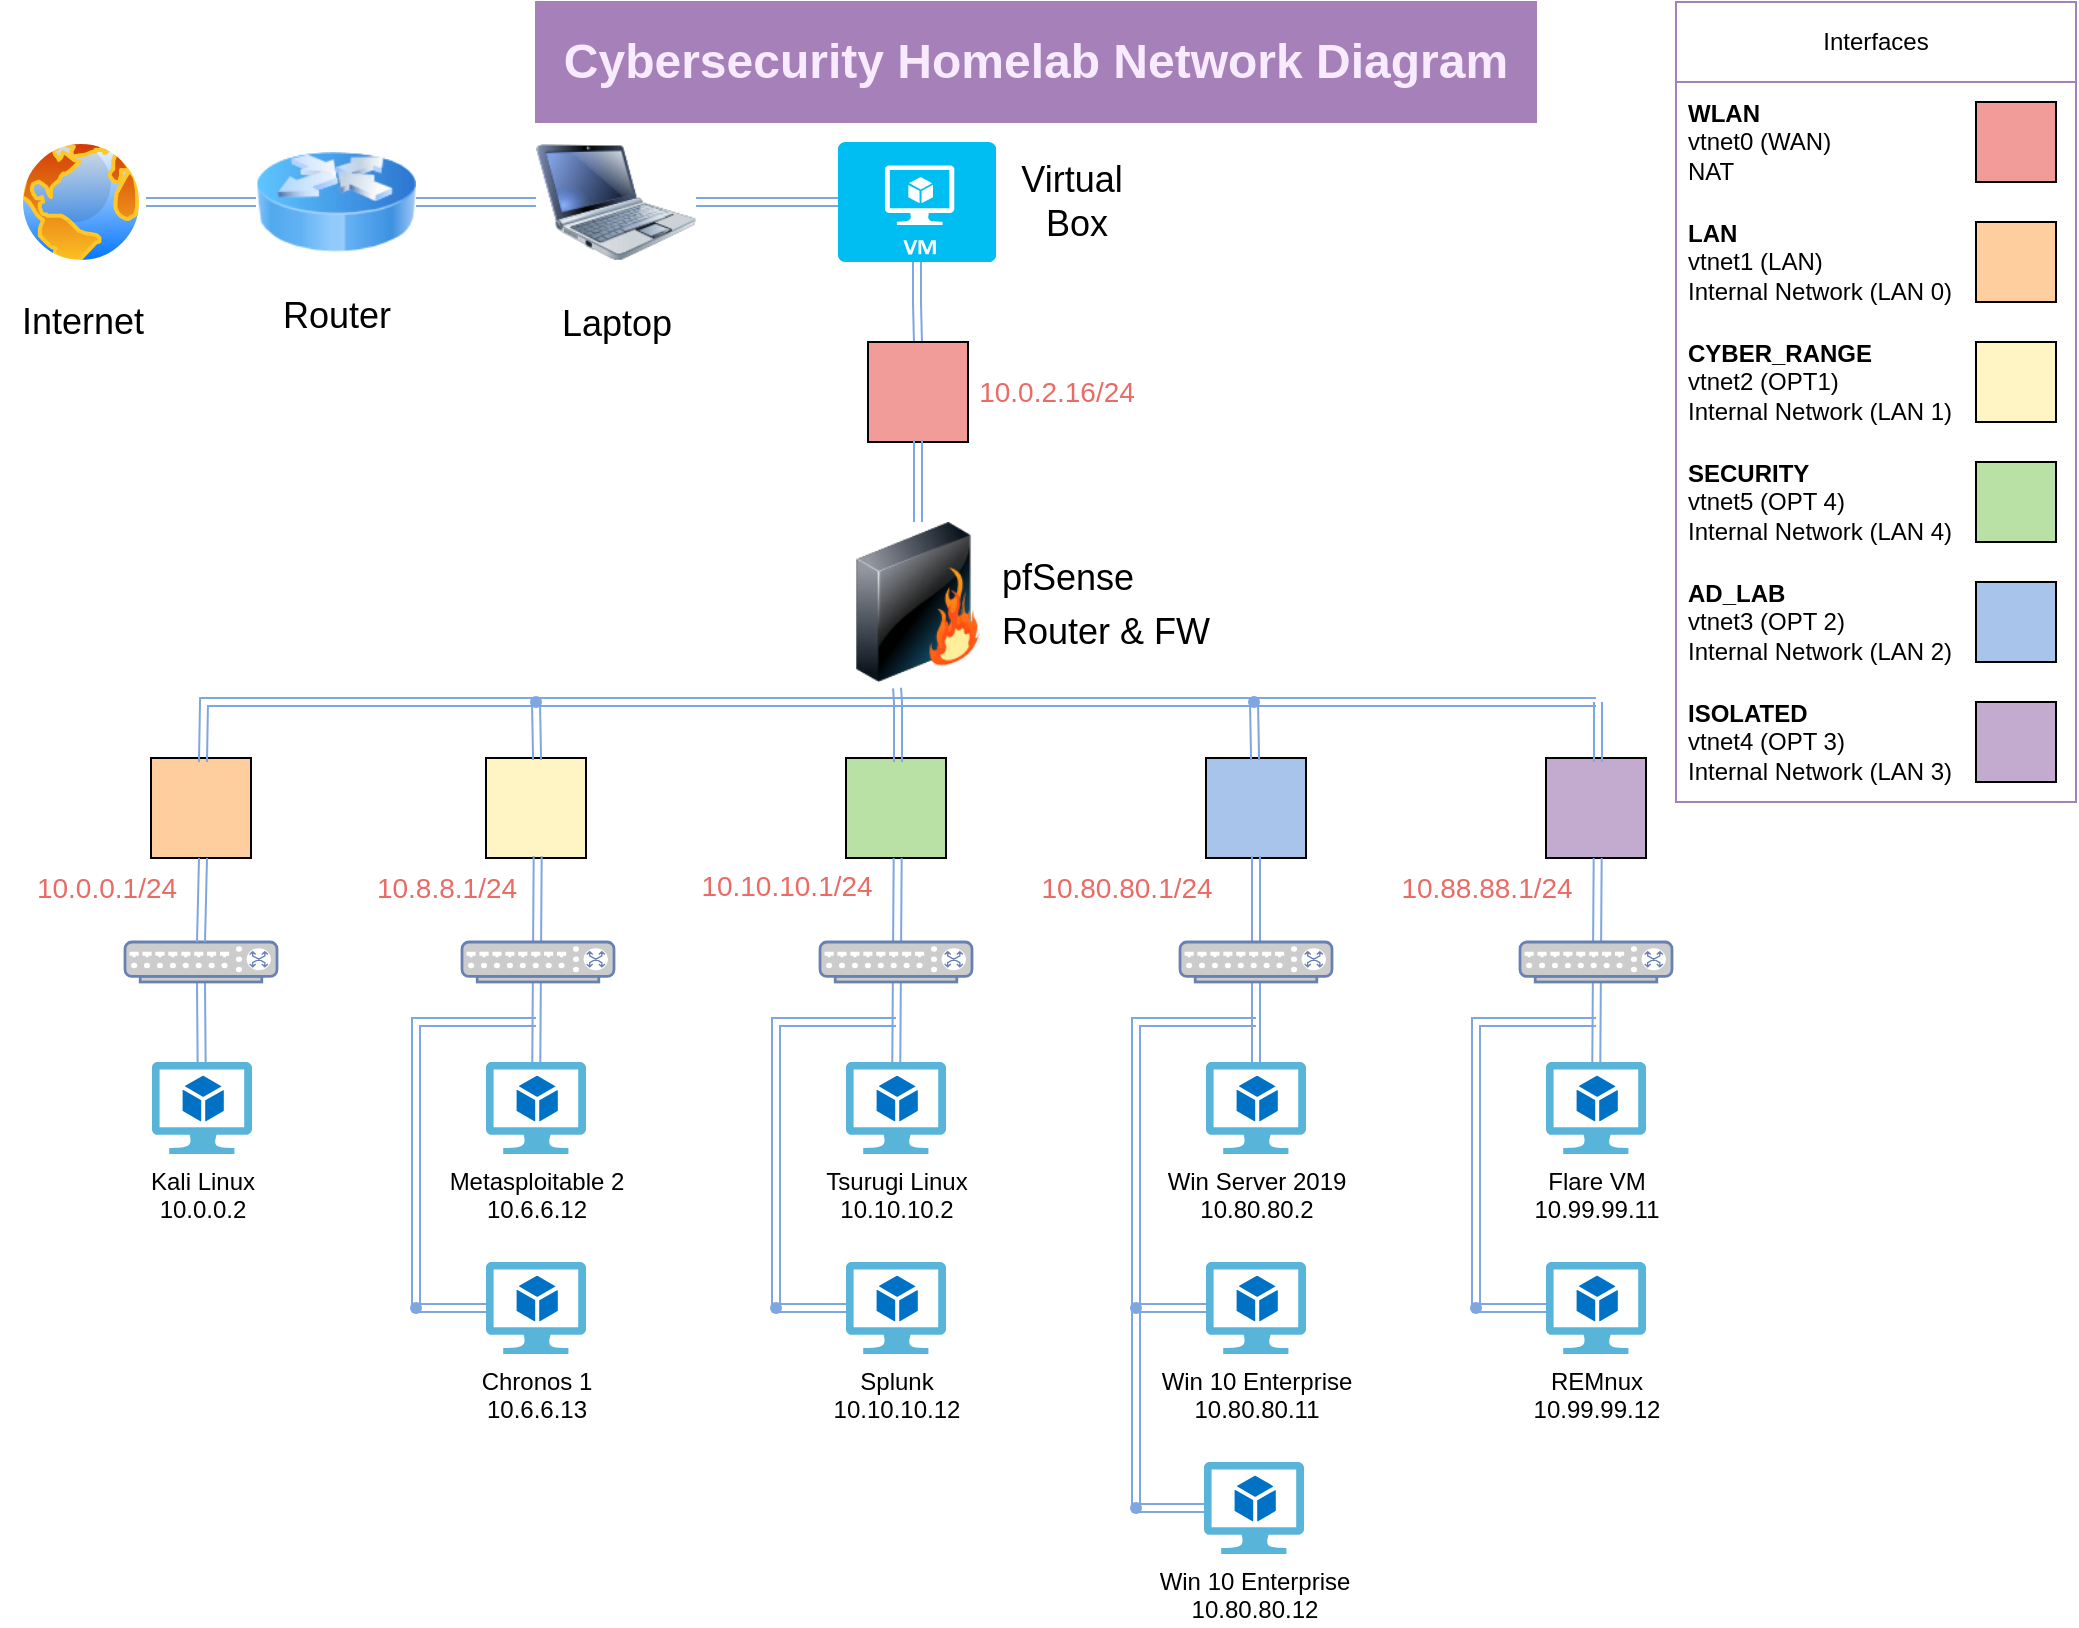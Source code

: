 <mxfile version="24.7.6">
  <diagram name="Page-1" id="55a83fd1-7818-8e21-69c5-c3457e3827bb">
    <mxGraphModel dx="1911" dy="888" grid="1" gridSize="10" guides="1" tooltips="1" connect="1" arrows="1" fold="1" page="1" pageScale="1" pageWidth="1100" pageHeight="850" background="none" math="0" shadow="0">
      <root>
        <mxCell id="0" />
        <mxCell id="1" parent="0" />
        <mxCell id="69ecfefc5c41e42c-3" value="&lt;font style=&quot;font-size: 18px;&quot;&gt;pfSense&lt;/font&gt;&lt;div&gt;&lt;font style=&quot;font-size: 18px;&quot;&gt;Router &amp;amp; FW&lt;/font&gt;&lt;/div&gt;" style="image;html=1;labelBackgroundColor=#ffffff;image=img/lib/clip_art/networking/Firewall_128x128.png;rounded=1;shadow=0;comic=0;strokeWidth=2;fontSize=22;labelPosition=right;verticalLabelPosition=middle;align=left;verticalAlign=middle;" parent="1" vertex="1">
          <mxGeometry x="451" y="270" width="80" height="80" as="geometry" />
        </mxCell>
        <mxCell id="FnHoCbj98JzVe04_ML1R-9" value="" style="edgeStyle=orthogonalEdgeStyle;rounded=0;orthogonalLoop=1;jettySize=auto;html=1;strokeColor=#7EA6E0;shape=link;" edge="1" parent="1" source="69ecfefc5c41e42c-9" target="FnHoCbj98JzVe04_ML1R-3">
          <mxGeometry relative="1" as="geometry" />
        </mxCell>
        <mxCell id="69ecfefc5c41e42c-9" value="&lt;font style=&quot;font-size: 18px;&quot;&gt;Laptop&lt;/font&gt;" style="image;html=1;labelBackgroundColor=#ffffff;image=img/lib/clip_art/computers/Netbook_128x128.png;rounded=1;shadow=0;comic=0;strokeColor=#000000;strokeWidth=2;fillColor=#FFFFFF;fontSize=22;fontColor=#000000;" parent="1" vertex="1">
          <mxGeometry x="300" y="70" width="80" height="80" as="geometry" />
        </mxCell>
        <mxCell id="FnHoCbj98JzVe04_ML1R-102" value="" style="edgeStyle=orthogonalEdgeStyle;shape=link;rounded=0;orthogonalLoop=1;jettySize=auto;html=1;strokeColor=#7EA6E0;" edge="1" parent="1" source="FnHoCbj98JzVe04_ML1R-3" target="FnHoCbj98JzVe04_ML1R-31">
          <mxGeometry relative="1" as="geometry" />
        </mxCell>
        <mxCell id="FnHoCbj98JzVe04_ML1R-3" value="&lt;p&gt;&lt;br&gt;&lt;/p&gt;" style="verticalLabelPosition=bottom;html=1;verticalAlign=top;align=center;strokeColor=none;fillColor=#00BEF2;shape=mxgraph.azure.virtual_machine;" vertex="1" parent="1">
          <mxGeometry x="451" y="80" width="79" height="60" as="geometry" />
        </mxCell>
        <mxCell id="FnHoCbj98JzVe04_ML1R-15" value="&lt;font style=&quot;font-size: 18px;&quot;&gt;Virtual&amp;nbsp;&lt;/font&gt;&lt;div&gt;&lt;font style=&quot;font-size: 18px;&quot;&gt;Box&lt;/font&gt;&lt;/div&gt;" style="text;html=1;align=center;verticalAlign=middle;resizable=0;points=[];autosize=1;strokeColor=none;fillColor=none;" vertex="1" parent="1">
          <mxGeometry x="530" y="80" width="80" height="60" as="geometry" />
        </mxCell>
        <mxCell id="FnHoCbj98JzVe04_ML1R-20" value="&lt;font style=&quot;font-size: 14px;&quot; color=&quot;#ea6b66&quot;&gt;10.0.2.16/24&lt;/font&gt;" style="text;html=1;align=center;verticalAlign=middle;resizable=0;points=[];autosize=1;strokeColor=none;fillColor=none;" vertex="1" parent="1">
          <mxGeometry x="510" y="190" width="100" height="30" as="geometry" />
        </mxCell>
        <mxCell id="FnHoCbj98JzVe04_ML1R-100" value="" style="edgeStyle=orthogonalEdgeStyle;shape=link;rounded=0;orthogonalLoop=1;jettySize=auto;html=1;strokeColor=#7EA6E0;" edge="1" parent="1" source="FnHoCbj98JzVe04_ML1R-22" target="FnHoCbj98JzVe04_ML1R-29">
          <mxGeometry relative="1" as="geometry" />
        </mxCell>
        <mxCell id="FnHoCbj98JzVe04_ML1R-22" value="" style="image;aspect=fixed;perimeter=ellipsePerimeter;html=1;align=center;shadow=0;dashed=0;spacingTop=3;image=img/lib/active_directory/internet_globe.svg;" vertex="1" parent="1">
          <mxGeometry x="40" y="77.5" width="65" height="65" as="geometry" />
        </mxCell>
        <mxCell id="FnHoCbj98JzVe04_ML1R-28" value="&lt;font style=&quot;font-size: 18px;&quot;&gt;Internet&lt;/font&gt;" style="text;html=1;align=center;verticalAlign=middle;resizable=0;points=[];autosize=1;strokeColor=none;fillColor=none;" vertex="1" parent="1">
          <mxGeometry x="32.5" y="150" width="80" height="40" as="geometry" />
        </mxCell>
        <mxCell id="FnHoCbj98JzVe04_ML1R-101" value="" style="edgeStyle=orthogonalEdgeStyle;shape=link;rounded=0;orthogonalLoop=1;jettySize=auto;html=1;strokeColor=#7EA6E0;" edge="1" parent="1" source="FnHoCbj98JzVe04_ML1R-29" target="69ecfefc5c41e42c-9">
          <mxGeometry relative="1" as="geometry" />
        </mxCell>
        <mxCell id="FnHoCbj98JzVe04_ML1R-29" value="&lt;font style=&quot;font-size: 18px;&quot;&gt;Router&lt;/font&gt;" style="image;html=1;image=img/lib/clip_art/networking/Router_Icon_128x128.png" vertex="1" parent="1">
          <mxGeometry x="160" y="70" width="80" height="80" as="geometry" />
        </mxCell>
        <mxCell id="FnHoCbj98JzVe04_ML1R-30" value="" style="whiteSpace=wrap;html=1;aspect=fixed;fillColor=#F19C99;" vertex="1" parent="1">
          <mxGeometry x="466" y="180" width="50" height="50" as="geometry" />
        </mxCell>
        <mxCell id="FnHoCbj98JzVe04_ML1R-103" value="" style="edgeStyle=orthogonalEdgeStyle;shape=link;rounded=0;orthogonalLoop=1;jettySize=auto;html=1;strokeColor=#7EA6E0;" edge="1" parent="1" source="FnHoCbj98JzVe04_ML1R-31" target="69ecfefc5c41e42c-3">
          <mxGeometry relative="1" as="geometry" />
        </mxCell>
        <mxCell id="FnHoCbj98JzVe04_ML1R-31" value="" style="shape=image;html=1;verticalAlign=top;verticalLabelPosition=bottom;labelBackgroundColor=#ffffff;imageAspect=0;aspect=fixed;image=https://cdn1.iconfinder.com/data/icons/bootstrap-vol-2/16/ethernet-128.png" vertex="1" parent="1">
          <mxGeometry x="467" y="181" width="48" height="48" as="geometry" />
        </mxCell>
        <mxCell id="FnHoCbj98JzVe04_ML1R-32" value="&lt;font style=&quot;font-size: 14px;&quot; color=&quot;#ea6b66&quot;&gt;10.0.0.1/24&lt;/font&gt;" style="text;html=1;align=center;verticalAlign=middle;resizable=0;points=[];autosize=1;strokeColor=none;fillColor=none;" vertex="1" parent="1">
          <mxGeometry x="40" y="438" width="90" height="30" as="geometry" />
        </mxCell>
        <mxCell id="FnHoCbj98JzVe04_ML1R-33" value="" style="whiteSpace=wrap;html=1;aspect=fixed;fillColor=#F19C99;" vertex="1" parent="1">
          <mxGeometry x="1020" y="60" width="40" height="40" as="geometry" />
        </mxCell>
        <mxCell id="FnHoCbj98JzVe04_ML1R-35" value="&lt;font style=&quot;font-size: 14px;&quot; color=&quot;#ea6b66&quot;&gt;10.8.8.1/24&lt;/font&gt;" style="text;html=1;align=center;verticalAlign=middle;resizable=0;points=[];autosize=1;strokeColor=none;fillColor=none;" vertex="1" parent="1">
          <mxGeometry x="210" y="438" width="90" height="30" as="geometry" />
        </mxCell>
        <mxCell id="FnHoCbj98JzVe04_ML1R-38" value="" style="whiteSpace=wrap;html=1;aspect=fixed;fillColor=#FFCE9F;" vertex="1" parent="1">
          <mxGeometry x="1020" y="120" width="40" height="40" as="geometry" />
        </mxCell>
        <mxCell id="FnHoCbj98JzVe04_ML1R-39" value="" style="whiteSpace=wrap;html=1;aspect=fixed;fillColor=#B9E0A5;" vertex="1" parent="1">
          <mxGeometry x="1020" y="240" width="40" height="40" as="geometry" />
        </mxCell>
        <mxCell id="FnHoCbj98JzVe04_ML1R-40" value="" style="whiteSpace=wrap;html=1;aspect=fixed;fillColor=#A9C4EB;" vertex="1" parent="1">
          <mxGeometry x="1020" y="300" width="40" height="40" as="geometry" />
        </mxCell>
        <mxCell id="FnHoCbj98JzVe04_ML1R-41" value="" style="whiteSpace=wrap;html=1;aspect=fixed;fillColor=#FFF4C3;" vertex="1" parent="1">
          <mxGeometry x="1020" y="180" width="40" height="40" as="geometry" />
        </mxCell>
        <mxCell id="FnHoCbj98JzVe04_ML1R-57" value="" style="whiteSpace=wrap;html=1;aspect=fixed;fillColor=#FFCE9F;" vertex="1" parent="1">
          <mxGeometry x="107.5" y="388" width="50" height="50" as="geometry" />
        </mxCell>
        <mxCell id="FnHoCbj98JzVe04_ML1R-111" style="edgeStyle=none;shape=link;rounded=0;orthogonalLoop=1;jettySize=auto;html=1;exitX=0.5;exitY=0;exitDx=0;exitDy=0;strokeColor=#7EA6E0;" edge="1" parent="1" source="FnHoCbj98JzVe04_ML1R-58">
          <mxGeometry relative="1" as="geometry">
            <mxPoint x="830" y="360" as="targetPoint" />
            <Array as="points">
              <mxPoint x="134" y="360" />
              <mxPoint x="830" y="360" />
            </Array>
          </mxGeometry>
        </mxCell>
        <mxCell id="FnHoCbj98JzVe04_ML1R-58" value="" style="shape=image;html=1;verticalAlign=top;verticalLabelPosition=bottom;labelBackgroundColor=#ffffff;imageAspect=0;aspect=fixed;image=https://cdn1.iconfinder.com/data/icons/bootstrap-vol-2/16/ethernet-128.png" vertex="1" parent="1">
          <mxGeometry x="109.5" y="390" width="48" height="48" as="geometry" />
        </mxCell>
        <mxCell id="FnHoCbj98JzVe04_ML1R-59" value="" style="whiteSpace=wrap;html=1;aspect=fixed;fillColor=#FFF4C3;" vertex="1" parent="1">
          <mxGeometry x="275" y="388" width="50" height="50" as="geometry" />
        </mxCell>
        <mxCell id="FnHoCbj98JzVe04_ML1R-60" value="" style="whiteSpace=wrap;html=1;aspect=fixed;fillColor=#B9E0A5;" vertex="1" parent="1">
          <mxGeometry x="455" y="388" width="50" height="50" as="geometry" />
        </mxCell>
        <mxCell id="FnHoCbj98JzVe04_ML1R-61" value="" style="whiteSpace=wrap;html=1;aspect=fixed;fillColor=#A9C4EB;" vertex="1" parent="1">
          <mxGeometry x="635" y="388" width="50" height="50" as="geometry" />
        </mxCell>
        <mxCell id="FnHoCbj98JzVe04_ML1R-62" value="" style="whiteSpace=wrap;html=1;aspect=fixed;fillColor=#C3ABD0;" vertex="1" parent="1">
          <mxGeometry x="805" y="388" width="50" height="50" as="geometry" />
        </mxCell>
        <mxCell id="FnHoCbj98JzVe04_ML1R-117" value="" style="edgeStyle=none;shape=link;rounded=0;orthogonalLoop=1;jettySize=auto;html=1;strokeColor=#7EA6E0;" edge="1" parent="1" source="FnHoCbj98JzVe04_ML1R-65" target="FnHoCbj98JzVe04_ML1R-89">
          <mxGeometry relative="1" as="geometry" />
        </mxCell>
        <mxCell id="FnHoCbj98JzVe04_ML1R-147" value="" style="edgeStyle=none;shape=link;rounded=0;orthogonalLoop=1;jettySize=auto;html=1;strokeColor=#7EA6E0;" edge="1" parent="1" source="FnHoCbj98JzVe04_ML1R-65" target="FnHoCbj98JzVe04_ML1R-146">
          <mxGeometry relative="1" as="geometry" />
        </mxCell>
        <mxCell id="FnHoCbj98JzVe04_ML1R-65" value="" style="shape=image;html=1;verticalAlign=top;verticalLabelPosition=bottom;labelBackgroundColor=#ffffff;imageAspect=0;aspect=fixed;image=https://cdn1.iconfinder.com/data/icons/bootstrap-vol-2/16/ethernet-128.png" vertex="1" parent="1">
          <mxGeometry x="277" y="389" width="48" height="48" as="geometry" />
        </mxCell>
        <mxCell id="FnHoCbj98JzVe04_ML1R-141" value="" style="edgeStyle=none;shape=link;rounded=0;orthogonalLoop=1;jettySize=auto;html=1;strokeColor=#7EA6E0;" edge="1" parent="1" source="FnHoCbj98JzVe04_ML1R-66" target="FnHoCbj98JzVe04_ML1R-91">
          <mxGeometry relative="1" as="geometry" />
        </mxCell>
        <mxCell id="FnHoCbj98JzVe04_ML1R-66" value="" style="shape=image;html=1;verticalAlign=top;verticalLabelPosition=bottom;labelBackgroundColor=#ffffff;imageAspect=0;aspect=fixed;image=https://cdn1.iconfinder.com/data/icons/bootstrap-vol-2/16/ethernet-128.png" vertex="1" parent="1">
          <mxGeometry x="457" y="390" width="48" height="48" as="geometry" />
        </mxCell>
        <mxCell id="FnHoCbj98JzVe04_ML1R-140" value="" style="edgeStyle=none;shape=link;rounded=0;orthogonalLoop=1;jettySize=auto;html=1;strokeColor=#7EA6E0;" edge="1" parent="1" source="FnHoCbj98JzVe04_ML1R-67" target="FnHoCbj98JzVe04_ML1R-97">
          <mxGeometry relative="1" as="geometry" />
        </mxCell>
        <mxCell id="FnHoCbj98JzVe04_ML1R-149" value="" style="edgeStyle=none;shape=link;rounded=0;orthogonalLoop=1;jettySize=auto;html=1;strokeColor=#7EA6E0;" edge="1" parent="1" source="FnHoCbj98JzVe04_ML1R-67" target="FnHoCbj98JzVe04_ML1R-148">
          <mxGeometry relative="1" as="geometry" />
        </mxCell>
        <mxCell id="FnHoCbj98JzVe04_ML1R-67" value="" style="shape=image;html=1;verticalAlign=top;verticalLabelPosition=bottom;labelBackgroundColor=#ffffff;imageAspect=0;aspect=fixed;image=https://cdn1.iconfinder.com/data/icons/bootstrap-vol-2/16/ethernet-128.png" vertex="1" parent="1">
          <mxGeometry x="636" y="389" width="48" height="48" as="geometry" />
        </mxCell>
        <mxCell id="FnHoCbj98JzVe04_ML1R-112" style="edgeStyle=none;shape=link;rounded=0;orthogonalLoop=1;jettySize=auto;html=1;exitX=0.5;exitY=0;exitDx=0;exitDy=0;strokeColor=#7EA6E0;" edge="1" parent="1" source="FnHoCbj98JzVe04_ML1R-68">
          <mxGeometry relative="1" as="geometry">
            <mxPoint x="831" y="360" as="targetPoint" />
          </mxGeometry>
        </mxCell>
        <mxCell id="FnHoCbj98JzVe04_ML1R-139" value="" style="edgeStyle=none;shape=link;rounded=0;orthogonalLoop=1;jettySize=auto;html=1;strokeColor=#7EA6E0;" edge="1" parent="1" source="FnHoCbj98JzVe04_ML1R-68" target="FnHoCbj98JzVe04_ML1R-93">
          <mxGeometry relative="1" as="geometry" />
        </mxCell>
        <mxCell id="FnHoCbj98JzVe04_ML1R-68" value="" style="shape=image;html=1;verticalAlign=top;verticalLabelPosition=bottom;labelBackgroundColor=#ffffff;imageAspect=0;aspect=fixed;image=https://cdn1.iconfinder.com/data/icons/bootstrap-vol-2/16/ethernet-128.png" vertex="1" parent="1">
          <mxGeometry x="807" y="390" width="48" height="48" as="geometry" />
        </mxCell>
        <mxCell id="FnHoCbj98JzVe04_ML1R-69" value="&lt;font style=&quot;font-size: 14px;&quot; color=&quot;#ea6b66&quot;&gt;10.10.10.1/24&lt;/font&gt;" style="text;html=1;align=center;verticalAlign=middle;resizable=0;points=[];autosize=1;strokeColor=none;fillColor=none;" vertex="1" parent="1">
          <mxGeometry x="370" y="437" width="110" height="30" as="geometry" />
        </mxCell>
        <mxCell id="FnHoCbj98JzVe04_ML1R-70" value="&lt;font style=&quot;font-size: 14px;&quot; color=&quot;#ea6b66&quot;&gt;10.80.80.1/24&lt;/font&gt;" style="text;html=1;align=center;verticalAlign=middle;resizable=0;points=[];autosize=1;strokeColor=none;fillColor=none;" vertex="1" parent="1">
          <mxGeometry x="540" y="438" width="110" height="30" as="geometry" />
        </mxCell>
        <mxCell id="FnHoCbj98JzVe04_ML1R-71" value="&lt;font style=&quot;font-size: 14px;&quot; color=&quot;#ea6b66&quot;&gt;10.88.88.1/24&lt;/font&gt;" style="text;html=1;align=center;verticalAlign=middle;resizable=0;points=[];autosize=1;strokeColor=none;fillColor=none;" vertex="1" parent="1">
          <mxGeometry x="720" y="438" width="110" height="30" as="geometry" />
        </mxCell>
        <mxCell id="FnHoCbj98JzVe04_ML1R-72" value="" style="whiteSpace=wrap;html=1;aspect=fixed;fillColor=#C3ABD0;" vertex="1" parent="1">
          <mxGeometry x="1020" y="360" width="40" height="40" as="geometry" />
        </mxCell>
        <mxCell id="FnHoCbj98JzVe04_ML1R-80" value="" style="fontColor=#0066CC;verticalAlign=top;verticalLabelPosition=bottom;labelPosition=center;align=center;html=1;outlineConnect=0;fillColor=#CCCCCC;strokeColor=#6881B3;gradientColor=none;gradientDirection=north;strokeWidth=2;shape=mxgraph.networks.switch;" vertex="1" parent="1">
          <mxGeometry x="792" y="480" width="76" height="20" as="geometry" />
        </mxCell>
        <mxCell id="FnHoCbj98JzVe04_ML1R-83" value="" style="fontColor=#0066CC;verticalAlign=top;verticalLabelPosition=bottom;labelPosition=center;align=center;html=1;outlineConnect=0;fillColor=#CCCCCC;strokeColor=#6881B3;gradientColor=none;gradientDirection=north;strokeWidth=2;shape=mxgraph.networks.switch;" vertex="1" parent="1">
          <mxGeometry x="622" y="480" width="76" height="20" as="geometry" />
        </mxCell>
        <mxCell id="FnHoCbj98JzVe04_ML1R-85" value="" style="fontColor=#0066CC;verticalAlign=top;verticalLabelPosition=bottom;labelPosition=center;align=center;html=1;outlineConnect=0;fillColor=#CCCCCC;strokeColor=#6881B3;gradientColor=none;gradientDirection=north;strokeWidth=2;shape=mxgraph.networks.switch;" vertex="1" parent="1">
          <mxGeometry x="442" y="480" width="76" height="20" as="geometry" />
        </mxCell>
        <mxCell id="FnHoCbj98JzVe04_ML1R-120" style="edgeStyle=orthogonalEdgeStyle;shape=link;rounded=0;orthogonalLoop=1;jettySize=auto;html=1;exitDx=0;exitDy=0;exitPerimeter=0;strokeColor=#7EA6E0;" edge="1" parent="1" source="FnHoCbj98JzVe04_ML1R-121">
          <mxGeometry relative="1" as="geometry">
            <mxPoint x="300" y="520" as="targetPoint" />
            <Array as="points">
              <mxPoint x="240" y="520" />
              <mxPoint x="240" y="520" />
            </Array>
          </mxGeometry>
        </mxCell>
        <mxCell id="FnHoCbj98JzVe04_ML1R-86" value="" style="fontColor=#0066CC;verticalAlign=top;verticalLabelPosition=bottom;labelPosition=center;align=center;html=1;outlineConnect=0;fillColor=#CCCCCC;strokeColor=#6881B3;gradientColor=none;gradientDirection=north;strokeWidth=2;shape=mxgraph.networks.switch;" vertex="1" parent="1">
          <mxGeometry x="263" y="480" width="76" height="20" as="geometry" />
        </mxCell>
        <mxCell id="FnHoCbj98JzVe04_ML1R-115" style="edgeStyle=none;shape=link;rounded=0;orthogonalLoop=1;jettySize=auto;html=1;exitX=0.5;exitY=1;exitDx=0;exitDy=0;exitPerimeter=0;strokeColor=#7EA6E0;" edge="1" parent="1" source="FnHoCbj98JzVe04_ML1R-87" target="FnHoCbj98JzVe04_ML1R-88">
          <mxGeometry relative="1" as="geometry" />
        </mxCell>
        <mxCell id="FnHoCbj98JzVe04_ML1R-87" value="" style="fontColor=#0066CC;verticalAlign=top;verticalLabelPosition=bottom;labelPosition=center;align=center;html=1;outlineConnect=0;fillColor=#CCCCCC;strokeColor=#6881B3;gradientColor=none;gradientDirection=north;strokeWidth=2;shape=mxgraph.networks.switch;" vertex="1" parent="1">
          <mxGeometry x="94.5" y="480" width="76" height="20" as="geometry" />
        </mxCell>
        <mxCell id="FnHoCbj98JzVe04_ML1R-88" value="Kali Linux&lt;div&gt;10.0.0.2&lt;/div&gt;" style="image;sketch=0;aspect=fixed;html=1;points=[];align=center;fontSize=12;image=img/lib/mscae/Virtual_Machine_2.svg;" vertex="1" parent="1">
          <mxGeometry x="108" y="540" width="50" height="46" as="geometry" />
        </mxCell>
        <mxCell id="FnHoCbj98JzVe04_ML1R-89" value="Metasploitable 2&lt;div&gt;10.6.6.12&lt;/div&gt;" style="image;sketch=0;aspect=fixed;html=1;points=[];align=center;fontSize=12;image=img/lib/mscae/Virtual_Machine_2.svg;" vertex="1" parent="1">
          <mxGeometry x="275" y="540" width="50" height="46" as="geometry" />
        </mxCell>
        <mxCell id="FnHoCbj98JzVe04_ML1R-122" value="" style="edgeStyle=none;shape=link;rounded=0;orthogonalLoop=1;jettySize=auto;html=1;strokeColor=#7EA6E0;" edge="1" parent="1" source="FnHoCbj98JzVe04_ML1R-90">
          <mxGeometry relative="1" as="geometry">
            <mxPoint x="240" y="663" as="targetPoint" />
          </mxGeometry>
        </mxCell>
        <mxCell id="FnHoCbj98JzVe04_ML1R-90" value="Chronos 1&lt;div&gt;10.6.6.13&lt;/div&gt;" style="image;sketch=0;aspect=fixed;html=1;points=[];align=center;fontSize=12;image=img/lib/mscae/Virtual_Machine_2.svg;" vertex="1" parent="1">
          <mxGeometry x="275" y="640" width="50" height="46" as="geometry" />
        </mxCell>
        <mxCell id="FnHoCbj98JzVe04_ML1R-91" value="Tsurugi Linux&lt;div&gt;10.10.10.2&lt;/div&gt;" style="image;sketch=0;aspect=fixed;html=1;points=[];align=center;fontSize=12;image=img/lib/mscae/Virtual_Machine_2.svg;" vertex="1" parent="1">
          <mxGeometry x="455" y="540" width="50" height="46" as="geometry" />
        </mxCell>
        <mxCell id="FnHoCbj98JzVe04_ML1R-92" value="Splunk&lt;div&gt;10.10.10.12&lt;/div&gt;" style="image;sketch=0;aspect=fixed;html=1;points=[];align=center;fontSize=12;image=img/lib/mscae/Virtual_Machine_2.svg;" vertex="1" parent="1">
          <mxGeometry x="455" y="640" width="50" height="46" as="geometry" />
        </mxCell>
        <mxCell id="FnHoCbj98JzVe04_ML1R-93" value="Flare VM&lt;div&gt;10.99.99.11&lt;/div&gt;" style="image;sketch=0;aspect=fixed;html=1;points=[];align=center;fontSize=12;image=img/lib/mscae/Virtual_Machine_2.svg;" vertex="1" parent="1">
          <mxGeometry x="805" y="540" width="50" height="46" as="geometry" />
        </mxCell>
        <mxCell id="FnHoCbj98JzVe04_ML1R-94" value="REMnux&lt;div&gt;10.99.99.12&lt;/div&gt;" style="image;sketch=0;aspect=fixed;html=1;points=[];align=center;fontSize=12;image=img/lib/mscae/Virtual_Machine_2.svg;" vertex="1" parent="1">
          <mxGeometry x="805" y="640" width="50" height="46" as="geometry" />
        </mxCell>
        <mxCell id="FnHoCbj98JzVe04_ML1R-97" value="Win Server 2019&lt;div&gt;10.80.80.2&lt;/div&gt;" style="image;sketch=0;aspect=fixed;html=1;points=[];align=center;fontSize=12;image=img/lib/mscae/Virtual_Machine_2.svg;" vertex="1" parent="1">
          <mxGeometry x="635" y="540" width="50" height="46" as="geometry" />
        </mxCell>
        <mxCell id="FnHoCbj98JzVe04_ML1R-98" value="Win 10 Enterprise&lt;div&gt;10.80.80.11&lt;/div&gt;" style="image;sketch=0;aspect=fixed;html=1;points=[];align=center;fontSize=12;image=img/lib/mscae/Virtual_Machine_2.svg;" vertex="1" parent="1">
          <mxGeometry x="635" y="640" width="50" height="46" as="geometry" />
        </mxCell>
        <mxCell id="FnHoCbj98JzVe04_ML1R-144" value="" style="edgeStyle=none;shape=link;rounded=0;orthogonalLoop=1;jettySize=auto;html=1;strokeColor=#7EA6E0;" edge="1" parent="1" source="FnHoCbj98JzVe04_ML1R-99" target="FnHoCbj98JzVe04_ML1R-143">
          <mxGeometry relative="1" as="geometry" />
        </mxCell>
        <mxCell id="FnHoCbj98JzVe04_ML1R-99" value="Win 10 Enterprise&lt;div&gt;10.80.80.12&lt;/div&gt;" style="image;sketch=0;aspect=fixed;html=1;points=[];align=center;fontSize=12;image=img/lib/mscae/Virtual_Machine_2.svg;" vertex="1" parent="1">
          <mxGeometry x="634" y="740" width="50" height="46" as="geometry" />
        </mxCell>
        <mxCell id="FnHoCbj98JzVe04_ML1R-106" style="edgeStyle=orthogonalEdgeStyle;shape=link;rounded=0;orthogonalLoop=1;jettySize=auto;html=1;exitX=0.5;exitY=0;exitDx=0;exitDy=0;entryX=0.369;entryY=1.038;entryDx=0;entryDy=0;entryPerimeter=0;strokeColor=#7EA6E0;" edge="1" parent="1" source="FnHoCbj98JzVe04_ML1R-66" target="69ecfefc5c41e42c-3">
          <mxGeometry relative="1" as="geometry">
            <Array as="points">
              <mxPoint x="480" y="360" />
            </Array>
          </mxGeometry>
        </mxCell>
        <mxCell id="FnHoCbj98JzVe04_ML1R-116" style="edgeStyle=none;shape=link;rounded=0;orthogonalLoop=1;jettySize=auto;html=1;exitX=0.5;exitY=1;exitDx=0;exitDy=0;entryX=0.5;entryY=0;entryDx=0;entryDy=0;entryPerimeter=0;strokeColor=#7EA6E0;" edge="1" parent="1" source="FnHoCbj98JzVe04_ML1R-58" target="FnHoCbj98JzVe04_ML1R-87">
          <mxGeometry relative="1" as="geometry" />
        </mxCell>
        <mxCell id="FnHoCbj98JzVe04_ML1R-124" style="edgeStyle=none;shape=link;rounded=0;orthogonalLoop=1;jettySize=auto;html=1;strokeColor=#7EA6E0;" edge="1" parent="1" source="FnHoCbj98JzVe04_ML1R-121">
          <mxGeometry relative="1" as="geometry">
            <mxPoint x="240" y="650" as="targetPoint" />
          </mxGeometry>
        </mxCell>
        <mxCell id="FnHoCbj98JzVe04_ML1R-121" value="" style="shape=waypoint;sketch=0;size=6;pointerEvents=1;points=[];fillColor=default;resizable=0;rotatable=0;perimeter=centerPerimeter;snapToPoint=1;verticalAlign=top;labelBackgroundColor=default;strokeColor=#7EA6E0;" vertex="1" parent="1">
          <mxGeometry x="230" y="653" width="20" height="20" as="geometry" />
        </mxCell>
        <mxCell id="FnHoCbj98JzVe04_ML1R-127" style="edgeStyle=orthogonalEdgeStyle;shape=link;rounded=0;orthogonalLoop=1;jettySize=auto;html=1;exitDx=0;exitDy=0;exitPerimeter=0;strokeColor=#7EA6E0;" edge="1" parent="1" source="FnHoCbj98JzVe04_ML1R-130">
          <mxGeometry relative="1" as="geometry">
            <mxPoint x="480" y="520" as="targetPoint" />
            <Array as="points">
              <mxPoint x="420" y="520" />
              <mxPoint x="420" y="520" />
            </Array>
          </mxGeometry>
        </mxCell>
        <mxCell id="FnHoCbj98JzVe04_ML1R-128" value="" style="edgeStyle=none;shape=link;rounded=0;orthogonalLoop=1;jettySize=auto;html=1;strokeColor=#7EA6E0;" edge="1" parent="1">
          <mxGeometry relative="1" as="geometry">
            <mxPoint x="455" y="663" as="sourcePoint" />
            <mxPoint x="420" y="663" as="targetPoint" />
          </mxGeometry>
        </mxCell>
        <mxCell id="FnHoCbj98JzVe04_ML1R-129" style="edgeStyle=none;shape=link;rounded=0;orthogonalLoop=1;jettySize=auto;html=1;strokeColor=#7EA6E0;" edge="1" parent="1" source="FnHoCbj98JzVe04_ML1R-130">
          <mxGeometry relative="1" as="geometry">
            <mxPoint x="420" y="650" as="targetPoint" />
          </mxGeometry>
        </mxCell>
        <mxCell id="FnHoCbj98JzVe04_ML1R-130" value="" style="shape=waypoint;sketch=0;size=6;pointerEvents=1;points=[];fillColor=default;resizable=0;rotatable=0;perimeter=centerPerimeter;snapToPoint=1;verticalAlign=top;labelBackgroundColor=default;strokeColor=#7EA6E0;" vertex="1" parent="1">
          <mxGeometry x="410" y="653" width="20" height="20" as="geometry" />
        </mxCell>
        <mxCell id="FnHoCbj98JzVe04_ML1R-131" style="edgeStyle=orthogonalEdgeStyle;shape=link;rounded=0;orthogonalLoop=1;jettySize=auto;html=1;exitDx=0;exitDy=0;exitPerimeter=0;strokeColor=#7EA6E0;" edge="1" parent="1" source="FnHoCbj98JzVe04_ML1R-134">
          <mxGeometry relative="1" as="geometry">
            <mxPoint x="660" y="520" as="targetPoint" />
            <Array as="points">
              <mxPoint x="600" y="520" />
              <mxPoint x="600" y="520" />
            </Array>
          </mxGeometry>
        </mxCell>
        <mxCell id="FnHoCbj98JzVe04_ML1R-132" value="" style="edgeStyle=none;shape=link;rounded=0;orthogonalLoop=1;jettySize=auto;html=1;strokeColor=#7EA6E0;" edge="1" parent="1">
          <mxGeometry relative="1" as="geometry">
            <mxPoint x="635" y="663" as="sourcePoint" />
            <mxPoint x="600" y="663" as="targetPoint" />
          </mxGeometry>
        </mxCell>
        <mxCell id="FnHoCbj98JzVe04_ML1R-133" style="edgeStyle=none;shape=link;rounded=0;orthogonalLoop=1;jettySize=auto;html=1;strokeColor=#7EA6E0;" edge="1" parent="1" source="FnHoCbj98JzVe04_ML1R-134">
          <mxGeometry relative="1" as="geometry">
            <mxPoint x="600" y="650" as="targetPoint" />
          </mxGeometry>
        </mxCell>
        <mxCell id="FnHoCbj98JzVe04_ML1R-134" value="" style="shape=waypoint;sketch=0;size=6;pointerEvents=1;points=[];fillColor=default;resizable=0;rotatable=0;perimeter=centerPerimeter;snapToPoint=1;verticalAlign=top;labelBackgroundColor=default;strokeColor=#7EA6E0;" vertex="1" parent="1">
          <mxGeometry x="590" y="653" width="20" height="20" as="geometry" />
        </mxCell>
        <mxCell id="FnHoCbj98JzVe04_ML1R-135" style="edgeStyle=orthogonalEdgeStyle;shape=link;rounded=0;orthogonalLoop=1;jettySize=auto;html=1;exitDx=0;exitDy=0;exitPerimeter=0;strokeColor=#7EA6E0;" edge="1" parent="1" source="FnHoCbj98JzVe04_ML1R-138">
          <mxGeometry relative="1" as="geometry">
            <mxPoint x="830" y="520" as="targetPoint" />
            <Array as="points">
              <mxPoint x="770" y="520" />
              <mxPoint x="770" y="520" />
            </Array>
          </mxGeometry>
        </mxCell>
        <mxCell id="FnHoCbj98JzVe04_ML1R-136" value="" style="edgeStyle=none;shape=link;rounded=0;orthogonalLoop=1;jettySize=auto;html=1;strokeColor=#7EA6E0;" edge="1" parent="1">
          <mxGeometry relative="1" as="geometry">
            <mxPoint x="805" y="663" as="sourcePoint" />
            <mxPoint x="770" y="663" as="targetPoint" />
          </mxGeometry>
        </mxCell>
        <mxCell id="FnHoCbj98JzVe04_ML1R-137" style="edgeStyle=none;shape=link;rounded=0;orthogonalLoop=1;jettySize=auto;html=1;strokeColor=#7EA6E0;" edge="1" parent="1" source="FnHoCbj98JzVe04_ML1R-138">
          <mxGeometry relative="1" as="geometry">
            <mxPoint x="770" y="650" as="targetPoint" />
          </mxGeometry>
        </mxCell>
        <mxCell id="FnHoCbj98JzVe04_ML1R-138" value="" style="shape=waypoint;sketch=0;size=6;pointerEvents=1;points=[];fillColor=default;resizable=0;rotatable=0;perimeter=centerPerimeter;snapToPoint=1;verticalAlign=top;labelBackgroundColor=default;strokeColor=#7EA6E0;" vertex="1" parent="1">
          <mxGeometry x="760" y="653" width="20" height="20" as="geometry" />
        </mxCell>
        <mxCell id="FnHoCbj98JzVe04_ML1R-145" value="" style="edgeStyle=none;shape=link;rounded=0;orthogonalLoop=1;jettySize=auto;html=1;strokeColor=#7EA6E0;" edge="1" parent="1" source="FnHoCbj98JzVe04_ML1R-143" target="FnHoCbj98JzVe04_ML1R-134">
          <mxGeometry relative="1" as="geometry" />
        </mxCell>
        <mxCell id="FnHoCbj98JzVe04_ML1R-143" value="" style="shape=waypoint;sketch=0;size=6;pointerEvents=1;points=[];fillColor=default;resizable=0;rotatable=0;perimeter=centerPerimeter;snapToPoint=1;verticalAlign=top;labelBackgroundColor=default;strokeColor=#7EA6E0;" vertex="1" parent="1">
          <mxGeometry x="590" y="753" width="20" height="20" as="geometry" />
        </mxCell>
        <mxCell id="FnHoCbj98JzVe04_ML1R-146" value="" style="shape=waypoint;sketch=0;size=6;pointerEvents=1;points=[];fillColor=default;resizable=0;rotatable=0;perimeter=centerPerimeter;snapToPoint=1;verticalAlign=top;labelBackgroundColor=#ffffff;strokeColor=#7EA6E0;" vertex="1" parent="1">
          <mxGeometry x="290" y="350" width="20" height="20" as="geometry" />
        </mxCell>
        <mxCell id="FnHoCbj98JzVe04_ML1R-148" value="" style="shape=waypoint;sketch=0;size=6;pointerEvents=1;points=[];fillColor=default;resizable=0;rotatable=0;perimeter=centerPerimeter;snapToPoint=1;verticalAlign=top;labelBackgroundColor=#ffffff;strokeColor=#7EA6E0;" vertex="1" parent="1">
          <mxGeometry x="649" y="350" width="20" height="20" as="geometry" />
        </mxCell>
        <mxCell id="FnHoCbj98JzVe04_ML1R-151" value="Interfaces" style="swimlane;fontStyle=0;childLayout=stackLayout;horizontal=1;startSize=40;horizontalStack=0;resizeParent=1;resizeParentMax=0;resizeLast=0;collapsible=1;marginBottom=0;whiteSpace=wrap;html=1;strokeColor=#A680B8;" vertex="1" parent="1">
          <mxGeometry x="870" y="10" width="200" height="400" as="geometry" />
        </mxCell>
        <mxCell id="FnHoCbj98JzVe04_ML1R-152" value="&lt;div style=&quot;&quot;&gt;&lt;b style=&quot;background-color: initial;&quot;&gt;WLAN&lt;/b&gt;&lt;/div&gt;&lt;div style=&quot;&quot;&gt;vtnet0 (WAN)&lt;/div&gt;&lt;div style=&quot;&quot;&gt;NAT&lt;/div&gt;" style="text;strokeColor=none;fillColor=none;align=left;verticalAlign=middle;spacingLeft=4;spacingRight=4;overflow=hidden;points=[[0,0.5],[1,0.5]];portConstraint=eastwest;rotatable=0;whiteSpace=wrap;html=1;" vertex="1" parent="FnHoCbj98JzVe04_ML1R-151">
          <mxGeometry y="40" width="200" height="60" as="geometry" />
        </mxCell>
        <mxCell id="FnHoCbj98JzVe04_ML1R-155" value="&lt;b&gt;LAN&lt;/b&gt;&lt;div&gt;vtnet1 (LAN)&lt;/div&gt;&lt;div&gt;Internal Network (LAN 0)&lt;/div&gt;" style="text;strokeColor=none;fillColor=none;align=left;verticalAlign=middle;spacingLeft=4;spacingRight=4;overflow=hidden;points=[[0,0.5],[1,0.5]];portConstraint=eastwest;rotatable=0;whiteSpace=wrap;html=1;" vertex="1" parent="FnHoCbj98JzVe04_ML1R-151">
          <mxGeometry y="100" width="200" height="60" as="geometry" />
        </mxCell>
        <mxCell id="FnHoCbj98JzVe04_ML1R-156" value="&lt;b&gt;CYBER_RANGE&lt;/b&gt;&lt;div&gt;vtnet2 (OPT1)&lt;/div&gt;&lt;div&gt;Internal Network (LAN 1)&lt;/div&gt;" style="text;strokeColor=none;fillColor=none;align=left;verticalAlign=middle;spacingLeft=4;spacingRight=4;overflow=hidden;points=[[0,0.5],[1,0.5]];portConstraint=eastwest;rotatable=0;whiteSpace=wrap;html=1;" vertex="1" parent="FnHoCbj98JzVe04_ML1R-151">
          <mxGeometry y="160" width="200" height="60" as="geometry" />
        </mxCell>
        <mxCell id="FnHoCbj98JzVe04_ML1R-158" value="&lt;b&gt;SECURITY&lt;/b&gt;&lt;div&gt;vtnet5 (OPT 4)&lt;/div&gt;&lt;div&gt;Internal Network (LAN 4)&lt;/div&gt;" style="text;strokeColor=none;fillColor=none;align=left;verticalAlign=middle;spacingLeft=4;spacingRight=4;overflow=hidden;points=[[0,0.5],[1,0.5]];portConstraint=eastwest;rotatable=0;whiteSpace=wrap;html=1;" vertex="1" parent="FnHoCbj98JzVe04_ML1R-151">
          <mxGeometry y="220" width="200" height="60" as="geometry" />
        </mxCell>
        <mxCell id="FnHoCbj98JzVe04_ML1R-160" value="&lt;b&gt;AD_LAB&lt;/b&gt;&lt;div&gt;vtnet3 (OPT 2)&lt;/div&gt;&lt;div&gt;Internal Network (LAN 2)&lt;/div&gt;" style="text;strokeColor=none;fillColor=none;align=left;verticalAlign=middle;spacingLeft=4;spacingRight=4;overflow=hidden;points=[[0,0.5],[1,0.5]];portConstraint=eastwest;rotatable=0;whiteSpace=wrap;html=1;" vertex="1" parent="FnHoCbj98JzVe04_ML1R-151">
          <mxGeometry y="280" width="200" height="60" as="geometry" />
        </mxCell>
        <mxCell id="FnHoCbj98JzVe04_ML1R-157" value="&lt;b&gt;ISOLATED&lt;/b&gt;&lt;div&gt;vtnet4 (OPT 3)&lt;/div&gt;&lt;div&gt;Internal Network (LAN 3)&lt;/div&gt;" style="text;strokeColor=none;fillColor=none;align=left;verticalAlign=middle;spacingLeft=4;spacingRight=4;overflow=hidden;points=[[0,0.5],[1,0.5]];portConstraint=eastwest;rotatable=0;whiteSpace=wrap;html=1;" vertex="1" parent="FnHoCbj98JzVe04_ML1R-151">
          <mxGeometry y="340" width="200" height="60" as="geometry" />
        </mxCell>
        <mxCell id="FnHoCbj98JzVe04_ML1R-161" value="&lt;h1&gt;&lt;span style=&quot;background-color: rgb(166, 128, 184);&quot;&gt;&lt;font color=&quot;#f8ebff&quot;&gt;Cybersecurity Homelab Network Diagram&lt;/font&gt;&lt;/span&gt;&lt;/h1&gt;" style="shape=ext;double=1;rounded=0;whiteSpace=wrap;html=1;strokeColor=#A680B8;fillColor=#A680B8;" vertex="1" parent="1">
          <mxGeometry x="300" y="10" width="500" height="60" as="geometry" />
        </mxCell>
      </root>
    </mxGraphModel>
  </diagram>
</mxfile>
